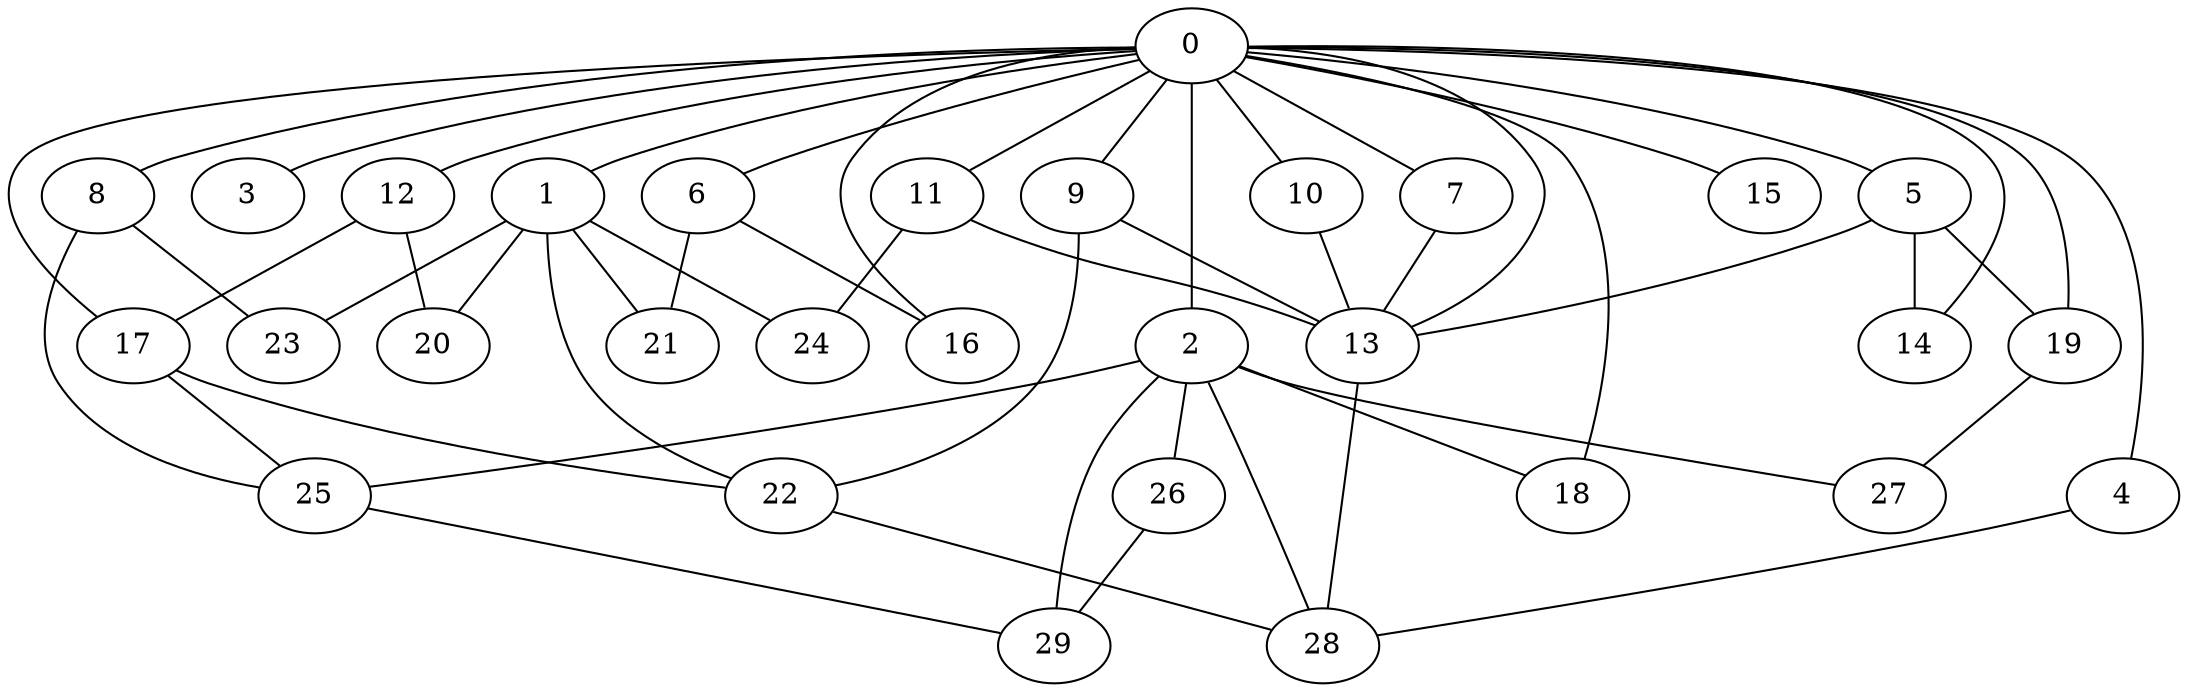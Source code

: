 
graph graphname {
    0 -- 1
0 -- 2
0 -- 3
0 -- 4
0 -- 5
0 -- 6
0 -- 7
0 -- 8
0 -- 9
0 -- 10
0 -- 11
0 -- 12
0 -- 13
0 -- 14
0 -- 15
0 -- 16
0 -- 17
0 -- 18
0 -- 19
1 -- 20
1 -- 21
1 -- 22
1 -- 23
1 -- 24
2 -- 25
2 -- 26
2 -- 27
2 -- 28
2 -- 29
2 -- 18
4 -- 28
5 -- 13
5 -- 19
5 -- 14
6 -- 21
6 -- 16
7 -- 13
8 -- 23
8 -- 25
9 -- 22
9 -- 13
10 -- 13
11 -- 24
11 -- 13
12 -- 20
12 -- 17
13 -- 28
17 -- 25
17 -- 22
19 -- 27
22 -- 28
25 -- 29
26 -- 29

}
